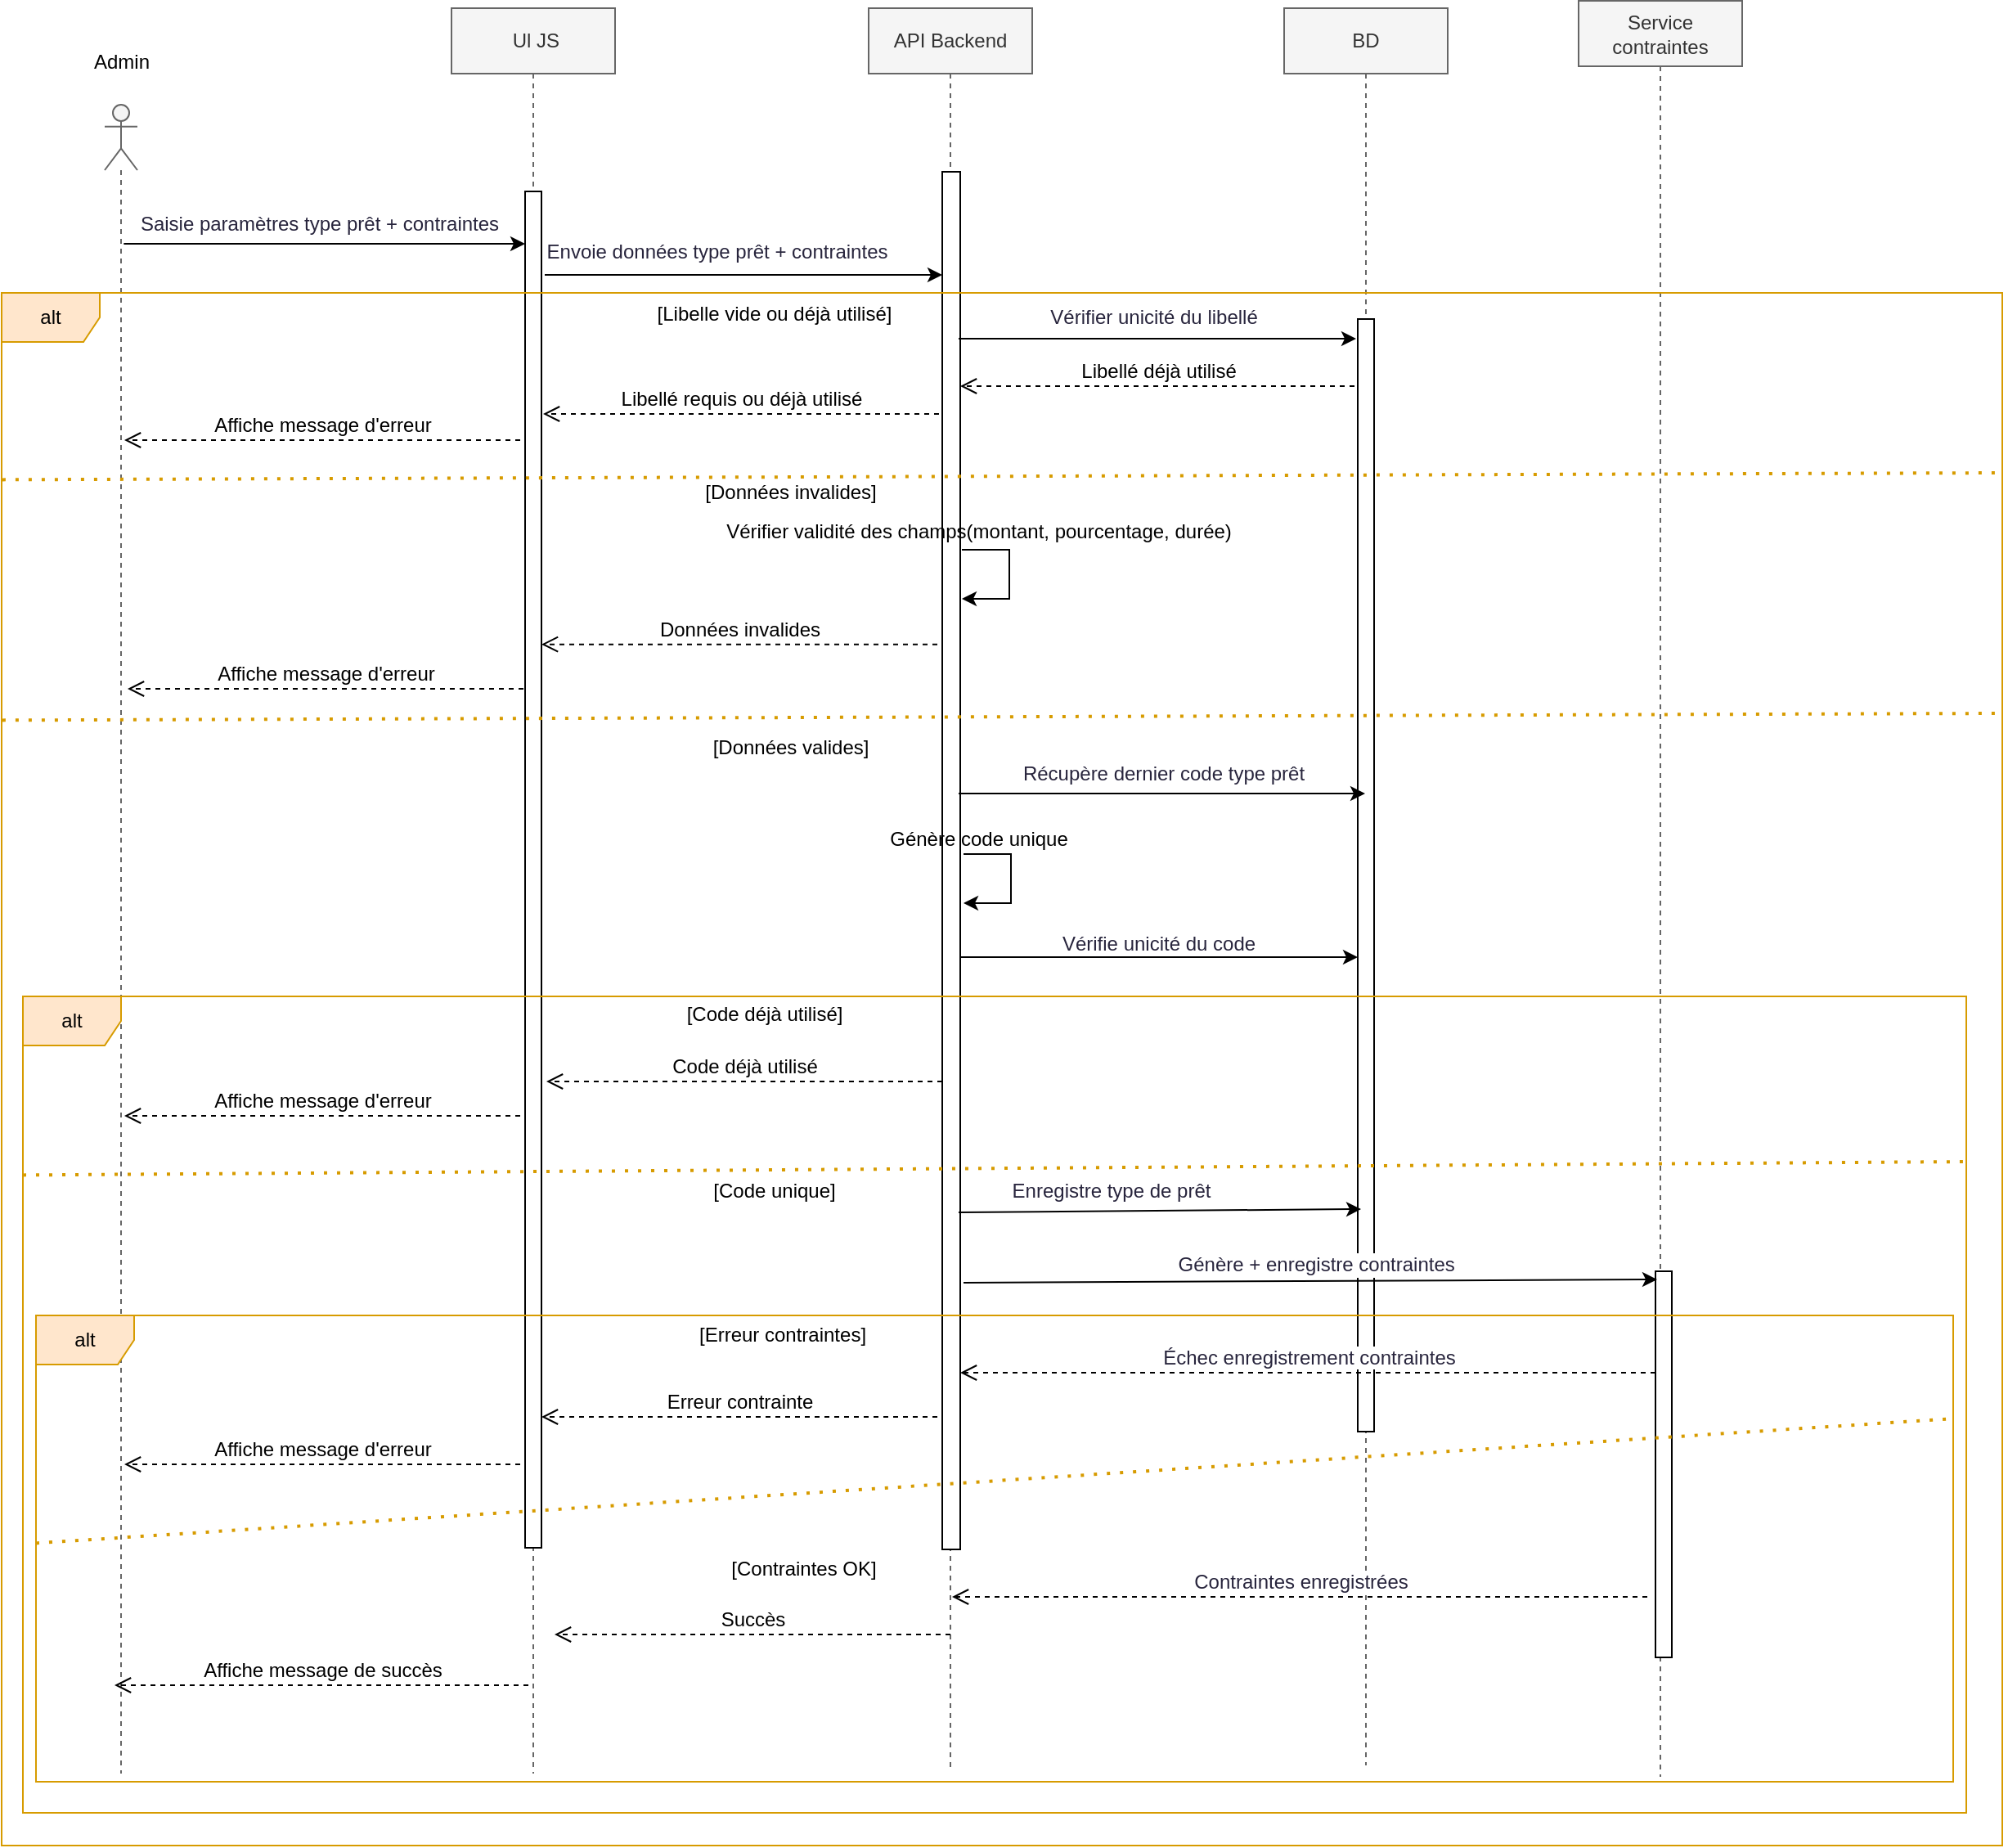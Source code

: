 <mxfile version="28.0.4">
  <diagram name="Page-1" id="2YBvvXClWsGukQMizWep">
    <mxGraphModel dx="1789" dy="795" grid="0" gridSize="10" guides="1" tooltips="1" connect="1" arrows="1" fold="1" page="0" pageScale="1" pageWidth="850" pageHeight="1100" math="0" shadow="0">
      <root>
        <mxCell id="0" />
        <mxCell id="1" parent="0" />
        <mxCell id="iDrNEHh4_qVh87Jrt2_I-1" value="" style="shape=umlLifeline;perimeter=lifelinePerimeter;whiteSpace=wrap;html=1;container=1;dropTarget=0;collapsible=0;recursiveResize=0;outlineConnect=0;portConstraint=eastwest;newEdgeStyle={&quot;curved&quot;:0,&quot;rounded&quot;:0};participant=umlActor;fillColor=#f5f5f5;fontColor=#333333;strokeColor=#666666;" vertex="1" parent="1">
          <mxGeometry x="30" y="64" width="20" height="1020" as="geometry" />
        </mxCell>
        <mxCell id="iDrNEHh4_qVh87Jrt2_I-2" value="Admin" style="text;html=1;align=center;verticalAlign=middle;resizable=0;points=[];autosize=1;strokeColor=none;fillColor=none;" vertex="1" parent="1">
          <mxGeometry x="14" y="25" width="52" height="26" as="geometry" />
        </mxCell>
        <mxCell id="iDrNEHh4_qVh87Jrt2_I-3" value="&amp;nbsp;Ul JS" style="shape=umlLifeline;perimeter=lifelinePerimeter;whiteSpace=wrap;html=1;container=1;dropTarget=0;collapsible=0;recursiveResize=0;outlineConnect=0;portConstraint=eastwest;newEdgeStyle={&quot;curved&quot;:0,&quot;rounded&quot;:0};fillColor=#f5f5f5;fontColor=#333333;strokeColor=#666666;" vertex="1" parent="1">
          <mxGeometry x="242" y="5" width="100" height="1079" as="geometry" />
        </mxCell>
        <mxCell id="iDrNEHh4_qVh87Jrt2_I-4" value="" style="html=1;points=[[0,0,0,0,5],[0,1,0,0,-5],[1,0,0,0,5],[1,1,0,0,-5]];perimeter=orthogonalPerimeter;outlineConnect=0;targetShapes=umlLifeline;portConstraint=eastwest;newEdgeStyle={&quot;curved&quot;:0,&quot;rounded&quot;:0};" vertex="1" parent="iDrNEHh4_qVh87Jrt2_I-3">
          <mxGeometry x="45" y="112" width="10" height="829" as="geometry" />
        </mxCell>
        <mxCell id="iDrNEHh4_qVh87Jrt2_I-5" value="API Backend" style="shape=umlLifeline;perimeter=lifelinePerimeter;whiteSpace=wrap;html=1;container=1;dropTarget=0;collapsible=0;recursiveResize=0;outlineConnect=0;portConstraint=eastwest;newEdgeStyle={&quot;curved&quot;:0,&quot;rounded&quot;:0};fillColor=#f5f5f5;fontColor=#333333;strokeColor=#666666;" vertex="1" parent="1">
          <mxGeometry x="497" y="5" width="100" height="1078" as="geometry" />
        </mxCell>
        <mxCell id="iDrNEHh4_qVh87Jrt2_I-6" value="" style="html=1;points=[[0,0,0,0,5],[0,1,0,0,-5],[1,0,0,0,5],[1,1,0,0,-5]];perimeter=orthogonalPerimeter;outlineConnect=0;targetShapes=umlLifeline;portConstraint=eastwest;newEdgeStyle={&quot;curved&quot;:0,&quot;rounded&quot;:0};" vertex="1" parent="iDrNEHh4_qVh87Jrt2_I-5">
          <mxGeometry x="45" y="100" width="11" height="842" as="geometry" />
        </mxCell>
        <mxCell id="iDrNEHh4_qVh87Jrt2_I-7" value="BD" style="shape=umlLifeline;perimeter=lifelinePerimeter;whiteSpace=wrap;html=1;container=1;dropTarget=0;collapsible=0;recursiveResize=0;outlineConnect=0;portConstraint=eastwest;newEdgeStyle={&quot;curved&quot;:0,&quot;rounded&quot;:0};fillColor=#f5f5f5;fontColor=#333333;strokeColor=#666666;" vertex="1" parent="1">
          <mxGeometry x="751" y="5" width="100" height="1074" as="geometry" />
        </mxCell>
        <mxCell id="iDrNEHh4_qVh87Jrt2_I-8" value="" style="html=1;points=[[0,0,0,0,5],[0,1,0,0,-5],[1,0,0,0,5],[1,1,0,0,-5]];perimeter=orthogonalPerimeter;outlineConnect=0;targetShapes=umlLifeline;portConstraint=eastwest;newEdgeStyle={&quot;curved&quot;:0,&quot;rounded&quot;:0};" vertex="1" parent="iDrNEHh4_qVh87Jrt2_I-7">
          <mxGeometry x="45" y="190" width="10" height="680" as="geometry" />
        </mxCell>
        <mxCell id="iDrNEHh4_qVh87Jrt2_I-9" value="Service contraintes" style="shape=umlLifeline;perimeter=lifelinePerimeter;whiteSpace=wrap;html=1;container=1;dropTarget=0;collapsible=0;recursiveResize=0;outlineConnect=0;portConstraint=eastwest;newEdgeStyle={&quot;curved&quot;:0,&quot;rounded&quot;:0};fillColor=#f5f5f5;fontColor=#333333;strokeColor=#666666;" vertex="1" parent="1">
          <mxGeometry x="931" y="0.5" width="100" height="1085.5" as="geometry" />
        </mxCell>
        <mxCell id="iDrNEHh4_qVh87Jrt2_I-11" value="" style="endArrow=classic;html=1;rounded=0;" edge="1" parent="1">
          <mxGeometry width="50" height="50" relative="1" as="geometry">
            <mxPoint x="41.667" y="149" as="sourcePoint" />
            <mxPoint x="287" y="149" as="targetPoint" />
          </mxGeometry>
        </mxCell>
        <mxCell id="iDrNEHh4_qVh87Jrt2_I-12" value="&lt;span style=&quot;color: rgb(40, 37, 61); font-family: &amp;quot;Recursive Variable&amp;quot;, arial, sans-serif; background-color: rgb(255, 255, 255);&quot;&gt;&lt;font style=&quot;font-size: 12px;&quot;&gt;Saisie paramètres type prêt + contraintes&lt;/font&gt;&lt;/span&gt;" style="text;html=1;align=center;verticalAlign=middle;resizable=0;points=[];autosize=1;strokeColor=none;fillColor=none;" vertex="1" parent="1">
          <mxGeometry x="42" y="124" width="237" height="26" as="geometry" />
        </mxCell>
        <mxCell id="iDrNEHh4_qVh87Jrt2_I-13" value="" style="endArrow=classic;html=1;rounded=0;" edge="1" parent="1">
          <mxGeometry width="50" height="50" relative="1" as="geometry">
            <mxPoint x="299" y="168" as="sourcePoint" />
            <mxPoint x="542" y="168" as="targetPoint" />
          </mxGeometry>
        </mxCell>
        <mxCell id="iDrNEHh4_qVh87Jrt2_I-14" value="&lt;span style=&quot;color: rgb(40, 37, 61); font-family: &amp;quot;Recursive Variable&amp;quot;, arial, sans-serif;&quot;&gt;&lt;font style=&quot;font-size: 12px;&quot;&gt;Envoie données type prêt + contraintes&lt;/font&gt;&lt;/span&gt;" style="edgeLabel;html=1;align=center;verticalAlign=middle;resizable=0;points=[];" vertex="1" connectable="0" parent="iDrNEHh4_qVh87Jrt2_I-13">
          <mxGeometry x="-0.046" y="12" relative="1" as="geometry">
            <mxPoint x="-11" y="-2" as="offset" />
          </mxGeometry>
        </mxCell>
        <mxCell id="iDrNEHh4_qVh87Jrt2_I-15" value="alt" style="shape=umlFrame;whiteSpace=wrap;html=1;pointerEvents=0;fillColor=#ffe6cc;strokeColor=#d79b00;" vertex="1" parent="1">
          <mxGeometry x="-33" y="179" width="1223" height="949" as="geometry" />
        </mxCell>
        <mxCell id="iDrNEHh4_qVh87Jrt2_I-16" value="[Libelle vide ou déjà utilisé]" style="text;html=1;align=center;verticalAlign=middle;resizable=0;points=[];autosize=1;strokeColor=none;fillColor=none;" vertex="1" parent="1">
          <mxGeometry x="358" y="179" width="161" height="26" as="geometry" />
        </mxCell>
        <mxCell id="iDrNEHh4_qVh87Jrt2_I-17" value="" style="endArrow=classic;html=1;rounded=0;" edge="1" parent="1">
          <mxGeometry width="50" height="50" relative="1" as="geometry">
            <mxPoint x="552" y="207" as="sourcePoint" />
            <mxPoint x="795" y="207" as="targetPoint" />
          </mxGeometry>
        </mxCell>
        <mxCell id="iDrNEHh4_qVh87Jrt2_I-18" value="&lt;span style=&quot;color: rgb(40, 37, 61); font-family: &amp;quot;Recursive Variable&amp;quot;, arial, sans-serif;&quot;&gt;&lt;font style=&quot;font-size: 12px;&quot;&gt;Vérifier unicité du libellé&lt;/font&gt;&lt;/span&gt;" style="edgeLabel;html=1;align=center;verticalAlign=middle;resizable=0;points=[];" vertex="1" connectable="0" parent="iDrNEHh4_qVh87Jrt2_I-17">
          <mxGeometry x="-0.046" y="12" relative="1" as="geometry">
            <mxPoint x="3" y="-1" as="offset" />
          </mxGeometry>
        </mxCell>
        <mxCell id="iDrNEHh4_qVh87Jrt2_I-19" value="&lt;span style=&quot;font-size: 12px;&quot;&gt;Libellé déjà utilisé&lt;/span&gt;" style="html=1;verticalAlign=bottom;endArrow=open;dashed=1;endSize=8;curved=0;rounded=0;" edge="1" parent="1" target="iDrNEHh4_qVh87Jrt2_I-6">
          <mxGeometry x="-0.001" relative="1" as="geometry">
            <mxPoint x="794" y="236" as="sourcePoint" />
            <mxPoint x="563" y="236" as="targetPoint" />
            <mxPoint as="offset" />
          </mxGeometry>
        </mxCell>
        <mxCell id="iDrNEHh4_qVh87Jrt2_I-20" value="&lt;span style=&quot;font-size: 12px;&quot;&gt;Libellé requis ou déjà utilisé&lt;/span&gt;" style="html=1;verticalAlign=bottom;endArrow=open;dashed=1;endSize=8;curved=0;rounded=0;" edge="1" parent="1">
          <mxGeometry x="-0.001" relative="1" as="geometry">
            <mxPoint x="540" y="253" as="sourcePoint" />
            <mxPoint x="298" y="253" as="targetPoint" />
            <mxPoint as="offset" />
          </mxGeometry>
        </mxCell>
        <mxCell id="iDrNEHh4_qVh87Jrt2_I-21" value="&lt;span style=&quot;font-size: 12px;&quot;&gt;Affiche message d&#39;erreur&lt;/span&gt;" style="html=1;verticalAlign=bottom;endArrow=open;dashed=1;endSize=8;curved=0;rounded=0;" edge="1" parent="1">
          <mxGeometry x="-0.001" relative="1" as="geometry">
            <mxPoint x="284" y="269" as="sourcePoint" />
            <mxPoint x="42" y="269" as="targetPoint" />
            <mxPoint as="offset" />
          </mxGeometry>
        </mxCell>
        <mxCell id="iDrNEHh4_qVh87Jrt2_I-22" value="" style="endArrow=none;dashed=1;html=1;dashPattern=1 3;strokeWidth=2;rounded=0;fillColor=#ffe6cc;strokeColor=#d79b00;entryX=0.998;entryY=0.171;entryDx=0;entryDy=0;entryPerimeter=0;" edge="1" parent="1">
          <mxGeometry width="50" height="50" relative="1" as="geometry">
            <mxPoint x="-32.55" y="293.19" as="sourcePoint" />
            <mxPoint x="1190.004" y="288.998" as="targetPoint" />
            <Array as="points" />
          </mxGeometry>
        </mxCell>
        <mxCell id="iDrNEHh4_qVh87Jrt2_I-23" value="[Données invalides]" style="text;html=1;align=center;verticalAlign=middle;resizable=0;points=[];autosize=1;strokeColor=none;fillColor=none;" vertex="1" parent="1">
          <mxGeometry x="387" y="288" width="123" height="26" as="geometry" />
        </mxCell>
        <mxCell id="iDrNEHh4_qVh87Jrt2_I-26" style="edgeStyle=orthogonalEdgeStyle;rounded=0;orthogonalLoop=1;jettySize=auto;html=1;curved=0;" edge="1" parent="1">
          <mxGeometry relative="1" as="geometry">
            <mxPoint x="554" y="336" as="sourcePoint" />
            <Array as="points">
              <mxPoint x="583" y="336" />
              <mxPoint x="583" y="366" />
            </Array>
            <mxPoint x="554" y="366" as="targetPoint" />
          </mxGeometry>
        </mxCell>
        <mxCell id="iDrNEHh4_qVh87Jrt2_I-27" value="Vérifier validité des champs(montant, pourcentage, durée)" style="text;html=1;align=center;verticalAlign=middle;resizable=0;points=[];autosize=1;strokeColor=none;fillColor=none;" vertex="1" parent="1">
          <mxGeometry x="400" y="312" width="327" height="26" as="geometry" />
        </mxCell>
        <mxCell id="iDrNEHh4_qVh87Jrt2_I-28" value="&lt;span style=&quot;font-size: 12px;&quot;&gt;Données invalides&lt;/span&gt;" style="html=1;verticalAlign=bottom;endArrow=open;dashed=1;endSize=8;curved=0;rounded=0;" edge="1" parent="1">
          <mxGeometry x="-0.001" relative="1" as="geometry">
            <mxPoint x="539" y="393.83" as="sourcePoint" />
            <mxPoint x="297" y="393.83" as="targetPoint" />
            <mxPoint as="offset" />
          </mxGeometry>
        </mxCell>
        <mxCell id="iDrNEHh4_qVh87Jrt2_I-29" value="&lt;span style=&quot;font-size: 12px;&quot;&gt;Affiche message d&#39;erreur&lt;/span&gt;" style="html=1;verticalAlign=bottom;endArrow=open;dashed=1;endSize=8;curved=0;rounded=0;" edge="1" parent="1">
          <mxGeometry x="-0.001" relative="1" as="geometry">
            <mxPoint x="286" y="421" as="sourcePoint" />
            <mxPoint x="44" y="421" as="targetPoint" />
            <mxPoint as="offset" />
          </mxGeometry>
        </mxCell>
        <mxCell id="iDrNEHh4_qVh87Jrt2_I-30" value="[Données valides]" style="text;html=1;align=center;verticalAlign=middle;resizable=0;points=[];autosize=1;strokeColor=none;fillColor=none;" vertex="1" parent="1">
          <mxGeometry x="392" y="444" width="113" height="26" as="geometry" />
        </mxCell>
        <mxCell id="iDrNEHh4_qVh87Jrt2_I-31" value="" style="endArrow=none;dashed=1;html=1;dashPattern=1 3;strokeWidth=2;rounded=0;fillColor=#ffe6cc;strokeColor=#d79b00;entryX=0.998;entryY=0.171;entryDx=0;entryDy=0;entryPerimeter=0;" edge="1" parent="1">
          <mxGeometry width="50" height="50" relative="1" as="geometry">
            <mxPoint x="-32.55" y="440.192" as="sourcePoint" />
            <mxPoint x="1190.004" y="436" as="targetPoint" />
            <Array as="points" />
          </mxGeometry>
        </mxCell>
        <mxCell id="iDrNEHh4_qVh87Jrt2_I-32" value="" style="endArrow=classic;html=1;rounded=0;" edge="1" parent="1" target="iDrNEHh4_qVh87Jrt2_I-7">
          <mxGeometry width="50" height="50" relative="1" as="geometry">
            <mxPoint x="552" y="485" as="sourcePoint" />
            <mxPoint x="654" y="485" as="targetPoint" />
          </mxGeometry>
        </mxCell>
        <mxCell id="iDrNEHh4_qVh87Jrt2_I-33" value="&lt;span style=&quot;color: rgb(40, 37, 61); font-family: &amp;quot;Recursive Variable&amp;quot;, arial, sans-serif;&quot;&gt;&lt;font style=&quot;font-size: 12px;&quot;&gt;Récupère dernier code type prêt&lt;/font&gt;&lt;/span&gt;" style="edgeLabel;html=1;align=center;verticalAlign=middle;resizable=0;points=[];" vertex="1" connectable="0" parent="iDrNEHh4_qVh87Jrt2_I-32">
          <mxGeometry x="0.696" y="3" relative="1" as="geometry">
            <mxPoint x="-86" y="-9" as="offset" />
          </mxGeometry>
        </mxCell>
        <mxCell id="iDrNEHh4_qVh87Jrt2_I-34" style="edgeStyle=orthogonalEdgeStyle;rounded=0;orthogonalLoop=1;jettySize=auto;html=1;curved=0;" edge="1" parent="1">
          <mxGeometry relative="1" as="geometry">
            <mxPoint x="555" y="522" as="sourcePoint" />
            <Array as="points">
              <mxPoint x="584" y="522" />
              <mxPoint x="584" y="552" />
            </Array>
            <mxPoint x="555" y="552" as="targetPoint" />
          </mxGeometry>
        </mxCell>
        <mxCell id="iDrNEHh4_qVh87Jrt2_I-35" value="Génère code unique" style="text;html=1;align=center;verticalAlign=middle;resizable=0;points=[];autosize=1;strokeColor=none;fillColor=none;" vertex="1" parent="1">
          <mxGeometry x="500" y="500" width="127" height="26" as="geometry" />
        </mxCell>
        <mxCell id="iDrNEHh4_qVh87Jrt2_I-36" value="" style="endArrow=classic;html=1;rounded=0;" edge="1" parent="1" target="iDrNEHh4_qVh87Jrt2_I-8">
          <mxGeometry width="50" height="50" relative="1" as="geometry">
            <mxPoint x="553.5" y="585" as="sourcePoint" />
            <mxPoint x="603.5" y="535" as="targetPoint" />
          </mxGeometry>
        </mxCell>
        <mxCell id="iDrNEHh4_qVh87Jrt2_I-37" value="&lt;span style=&quot;color: rgb(40, 37, 61); font-family: &amp;quot;Recursive Variable&amp;quot;, arial, sans-serif; background-color: rgb(255, 255, 255);&quot;&gt;&lt;font style=&quot;font-size: 12px;&quot;&gt;Vérifie unicité du code&lt;/font&gt;&lt;/span&gt;" style="text;html=1;align=center;verticalAlign=middle;resizable=0;points=[];autosize=1;strokeColor=none;fillColor=none;" vertex="1" parent="1">
          <mxGeometry x="606" y="564" width="136" height="26" as="geometry" />
        </mxCell>
        <mxCell id="iDrNEHh4_qVh87Jrt2_I-38" value="alt" style="shape=umlFrame;whiteSpace=wrap;html=1;pointerEvents=0;fillColor=#ffe6cc;strokeColor=#d79b00;" vertex="1" parent="1">
          <mxGeometry x="-20" y="609" width="1188" height="499" as="geometry" />
        </mxCell>
        <mxCell id="iDrNEHh4_qVh87Jrt2_I-39" value="[Code déjà utilisé]" style="text;html=1;align=center;verticalAlign=middle;resizable=0;points=[];autosize=1;strokeColor=none;fillColor=none;" vertex="1" parent="1">
          <mxGeometry x="376" y="607" width="113" height="26" as="geometry" />
        </mxCell>
        <mxCell id="iDrNEHh4_qVh87Jrt2_I-40" value="&lt;span style=&quot;font-size: 12px;&quot;&gt;Code déjà utilisé&lt;/span&gt;" style="html=1;verticalAlign=bottom;endArrow=open;dashed=1;endSize=8;curved=0;rounded=0;" edge="1" parent="1">
          <mxGeometry x="-0.001" relative="1" as="geometry">
            <mxPoint x="542" y="661" as="sourcePoint" />
            <mxPoint x="300" y="661" as="targetPoint" />
            <mxPoint as="offset" />
          </mxGeometry>
        </mxCell>
        <mxCell id="iDrNEHh4_qVh87Jrt2_I-41" value="&lt;span style=&quot;font-size: 12px;&quot;&gt;Affiche message d&#39;erreur&lt;/span&gt;" style="html=1;verticalAlign=bottom;endArrow=open;dashed=1;endSize=8;curved=0;rounded=0;" edge="1" parent="1">
          <mxGeometry x="-0.001" relative="1" as="geometry">
            <mxPoint x="284" y="682" as="sourcePoint" />
            <mxPoint x="42" y="682" as="targetPoint" />
            <mxPoint as="offset" />
          </mxGeometry>
        </mxCell>
        <mxCell id="iDrNEHh4_qVh87Jrt2_I-42" value="" style="endArrow=none;dashed=1;html=1;dashPattern=1 3;strokeWidth=2;rounded=0;fillColor=#ffe6cc;strokeColor=#d79b00;" edge="1" parent="1">
          <mxGeometry width="50" height="50" relative="1" as="geometry">
            <mxPoint x="-20" y="718.192" as="sourcePoint" />
            <mxPoint x="1168" y="710" as="targetPoint" />
            <Array as="points" />
          </mxGeometry>
        </mxCell>
        <mxCell id="iDrNEHh4_qVh87Jrt2_I-10" value="" style="html=1;points=[[0,0,0,0,5],[0,1,0,0,-5],[1,0,0,0,5],[1,1,0,0,-5]];perimeter=orthogonalPerimeter;outlineConnect=0;targetShapes=umlLifeline;portConstraint=eastwest;newEdgeStyle={&quot;curved&quot;:0,&quot;rounded&quot;:0};" vertex="1" parent="1">
          <mxGeometry x="978" y="777" width="10" height="236" as="geometry" />
        </mxCell>
        <mxCell id="iDrNEHh4_qVh87Jrt2_I-43" value="[Code unique]" style="text;html=1;align=center;verticalAlign=middle;resizable=0;points=[];autosize=1;strokeColor=none;fillColor=none;" vertex="1" parent="1">
          <mxGeometry x="392" y="715" width="93" height="26" as="geometry" />
        </mxCell>
        <mxCell id="iDrNEHh4_qVh87Jrt2_I-45" value="" style="endArrow=classic;html=1;rounded=0;" edge="1" parent="1">
          <mxGeometry width="50" height="50" relative="1" as="geometry">
            <mxPoint x="552" y="741" as="sourcePoint" />
            <mxPoint x="798" y="739" as="targetPoint" />
          </mxGeometry>
        </mxCell>
        <mxCell id="iDrNEHh4_qVh87Jrt2_I-46" value="&lt;span style=&quot;color: rgb(40, 37, 61); font-family: &amp;quot;Recursive Variable&amp;quot;, arial, sans-serif;&quot;&gt;&lt;font style=&quot;font-size: 12px;&quot;&gt;Enregistre type de prêt&lt;/font&gt;&lt;/span&gt;" style="edgeLabel;html=1;align=center;verticalAlign=middle;resizable=0;points=[];" vertex="1" connectable="0" parent="iDrNEHh4_qVh87Jrt2_I-45">
          <mxGeometry x="-0.25" y="5" relative="1" as="geometry">
            <mxPoint y="-7" as="offset" />
          </mxGeometry>
        </mxCell>
        <mxCell id="iDrNEHh4_qVh87Jrt2_I-47" value="" style="endArrow=classic;html=1;rounded=0;entryX=0;entryY=0;entryDx=0;entryDy=5;entryPerimeter=0;" edge="1" parent="1">
          <mxGeometry width="50" height="50" relative="1" as="geometry">
            <mxPoint x="555" y="784" as="sourcePoint" />
            <mxPoint x="979" y="782" as="targetPoint" />
          </mxGeometry>
        </mxCell>
        <mxCell id="iDrNEHh4_qVh87Jrt2_I-48" value="&lt;span style=&quot;color: rgb(40, 37, 61); font-family: &amp;quot;Recursive Variable&amp;quot;, arial, sans-serif;&quot;&gt;&lt;font style=&quot;font-size: 12px;&quot;&gt;Génère + enregistre contraintes&amp;nbsp;&lt;/font&gt;&lt;/span&gt;" style="edgeLabel;html=1;align=center;verticalAlign=middle;resizable=0;points=[];" vertex="1" connectable="0" parent="iDrNEHh4_qVh87Jrt2_I-47">
          <mxGeometry x="-0.25" y="5" relative="1" as="geometry">
            <mxPoint x="58" y="-6" as="offset" />
          </mxGeometry>
        </mxCell>
        <mxCell id="iDrNEHh4_qVh87Jrt2_I-49" value="alt" style="shape=umlFrame;whiteSpace=wrap;html=1;pointerEvents=0;fillColor=#ffe6cc;strokeColor=#d79b00;" vertex="1" parent="1">
          <mxGeometry x="-12" y="804" width="1172" height="285" as="geometry" />
        </mxCell>
        <mxCell id="iDrNEHh4_qVh87Jrt2_I-50" value="[Erreur contraintes]" style="text;html=1;align=center;verticalAlign=middle;resizable=0;points=[];autosize=1;strokeColor=none;fillColor=none;" vertex="1" parent="1">
          <mxGeometry x="384" y="803" width="120" height="26" as="geometry" />
        </mxCell>
        <mxCell id="iDrNEHh4_qVh87Jrt2_I-51" value="&lt;span style=&quot;color: rgb(40, 37, 61); font-family: &amp;quot;Recursive Variable&amp;quot;, arial, sans-serif;&quot;&gt;&lt;font style=&quot;font-size: 12px;&quot;&gt;Échec enregistrement contraintes&lt;/font&gt;&lt;/span&gt;" style="html=1;verticalAlign=bottom;endArrow=open;dashed=1;endSize=8;curved=0;rounded=0;" edge="1" parent="1" target="iDrNEHh4_qVh87Jrt2_I-6">
          <mxGeometry x="-0.001" relative="1" as="geometry">
            <mxPoint x="978" y="839" as="sourcePoint" />
            <mxPoint x="736" y="839" as="targetPoint" />
            <mxPoint as="offset" />
          </mxGeometry>
        </mxCell>
        <mxCell id="iDrNEHh4_qVh87Jrt2_I-52" value="&lt;span style=&quot;font-size: 12px;&quot;&gt;Erreur contrainte&lt;/span&gt;" style="html=1;verticalAlign=bottom;endArrow=open;dashed=1;endSize=8;curved=0;rounded=0;" edge="1" parent="1">
          <mxGeometry x="-0.001" relative="1" as="geometry">
            <mxPoint x="539" y="866" as="sourcePoint" />
            <mxPoint x="297" y="866" as="targetPoint" />
            <mxPoint as="offset" />
          </mxGeometry>
        </mxCell>
        <mxCell id="iDrNEHh4_qVh87Jrt2_I-53" value="&lt;span style=&quot;font-size: 12px;&quot;&gt;Affiche message d&#39;erreur&lt;/span&gt;" style="html=1;verticalAlign=bottom;endArrow=open;dashed=1;endSize=8;curved=0;rounded=0;" edge="1" parent="1">
          <mxGeometry x="-0.001" relative="1" as="geometry">
            <mxPoint x="284" y="895" as="sourcePoint" />
            <mxPoint x="42" y="895" as="targetPoint" />
            <mxPoint as="offset" />
          </mxGeometry>
        </mxCell>
        <mxCell id="iDrNEHh4_qVh87Jrt2_I-54" value="" style="endArrow=none;dashed=1;html=1;dashPattern=1 3;strokeWidth=2;rounded=0;fillColor=#ffe6cc;strokeColor=#d79b00;entryX=0.997;entryY=0.222;entryDx=0;entryDy=0;entryPerimeter=0;" edge="1" parent="1" target="iDrNEHh4_qVh87Jrt2_I-49">
          <mxGeometry width="50" height="50" relative="1" as="geometry">
            <mxPoint x="-12" y="943.192" as="sourcePoint" />
            <mxPoint x="1176" y="935" as="targetPoint" />
            <Array as="points" />
          </mxGeometry>
        </mxCell>
        <mxCell id="iDrNEHh4_qVh87Jrt2_I-55" value="[Contraintes OK]" style="text;html=1;align=center;verticalAlign=middle;resizable=0;points=[];autosize=1;strokeColor=none;fillColor=none;" vertex="1" parent="1">
          <mxGeometry x="403" y="946" width="107" height="26" as="geometry" />
        </mxCell>
        <mxCell id="iDrNEHh4_qVh87Jrt2_I-56" value="&lt;span style=&quot;color: rgb(40, 37, 61); font-family: &amp;quot;Recursive Variable&amp;quot;, arial, sans-serif;&quot;&gt;&lt;font style=&quot;font-size: 12px;&quot;&gt;Contraintes enregistrées&lt;/font&gt;&lt;/span&gt;" style="html=1;verticalAlign=bottom;endArrow=open;dashed=1;endSize=8;curved=0;rounded=0;" edge="1" parent="1">
          <mxGeometry x="-0.001" relative="1" as="geometry">
            <mxPoint x="973" y="976" as="sourcePoint" />
            <mxPoint x="548" y="976" as="targetPoint" />
            <mxPoint as="offset" />
          </mxGeometry>
        </mxCell>
        <mxCell id="iDrNEHh4_qVh87Jrt2_I-57" value="&lt;span style=&quot;font-size: 12px;&quot;&gt;Succès&lt;/span&gt;" style="html=1;verticalAlign=bottom;endArrow=open;dashed=1;endSize=8;curved=0;rounded=0;" edge="1" parent="1">
          <mxGeometry x="-0.001" relative="1" as="geometry">
            <mxPoint x="547" y="999" as="sourcePoint" />
            <mxPoint x="305" y="999" as="targetPoint" />
            <mxPoint as="offset" />
          </mxGeometry>
        </mxCell>
        <mxCell id="iDrNEHh4_qVh87Jrt2_I-58" value="&lt;span style=&quot;font-size: 12px;&quot;&gt;Affiche message de succès&lt;/span&gt;" style="html=1;verticalAlign=bottom;endArrow=open;dashed=1;endSize=8;curved=0;rounded=0;" edge="1" parent="1">
          <mxGeometry x="-0.001" relative="1" as="geometry">
            <mxPoint x="289" y="1030" as="sourcePoint" />
            <mxPoint x="36" y="1030" as="targetPoint" />
            <mxPoint as="offset" />
          </mxGeometry>
        </mxCell>
      </root>
    </mxGraphModel>
  </diagram>
</mxfile>
